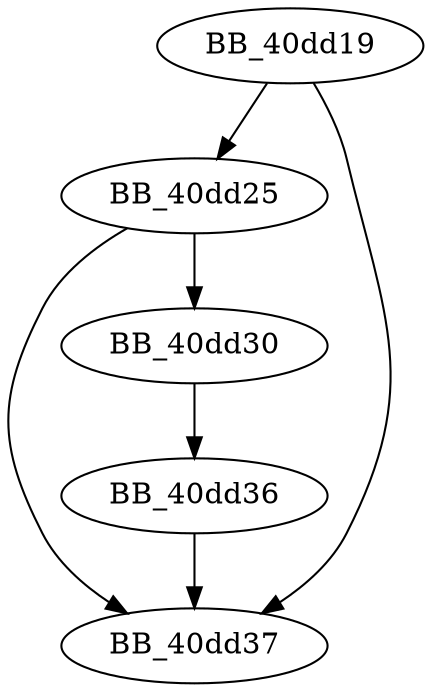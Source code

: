 DiGraph __freea{
BB_40dd19->BB_40dd25
BB_40dd19->BB_40dd37
BB_40dd25->BB_40dd30
BB_40dd25->BB_40dd37
BB_40dd30->BB_40dd36
BB_40dd36->BB_40dd37
}
